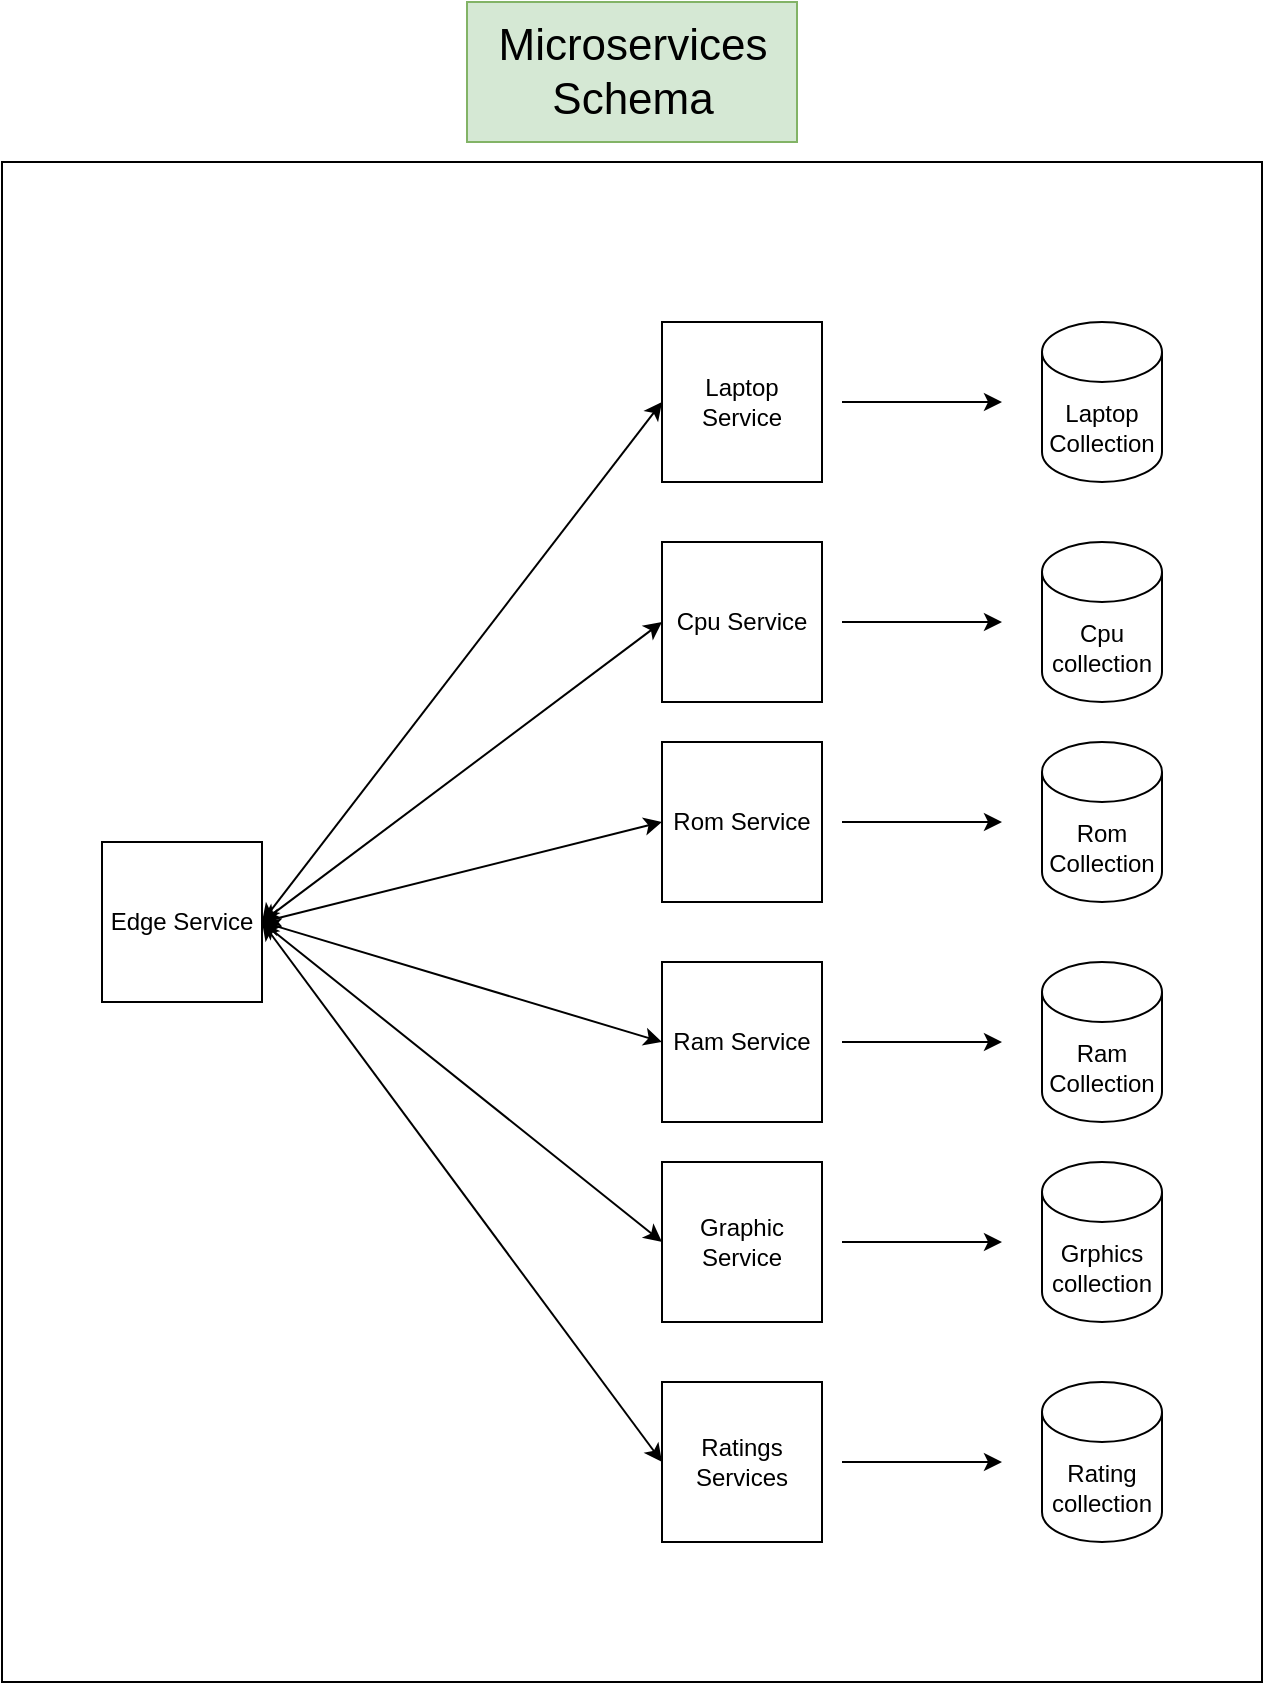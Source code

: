 <mxfile version="15.7.0" type="device"><diagram id="sYYXP0cVDiPMSsx6dGpI" name="Page-1"><mxGraphModel dx="1422" dy="705" grid="1" gridSize="10" guides="1" tooltips="1" connect="1" arrows="1" fold="1" page="1" pageScale="1" pageWidth="827" pageHeight="1169" math="0" shadow="0"><root><mxCell id="0"/><mxCell id="1" parent="0"/><mxCell id="X-9O9LYYtuCQq6kOH5k6-28" value="" style="rounded=0;whiteSpace=wrap;html=1;" vertex="1" parent="1"><mxGeometry x="220" y="120" width="630" height="760" as="geometry"/></mxCell><mxCell id="X-9O9LYYtuCQq6kOH5k6-1" value="Laptop Service" style="whiteSpace=wrap;html=1;aspect=fixed;" vertex="1" parent="1"><mxGeometry x="550" y="200" width="80" height="80" as="geometry"/></mxCell><mxCell id="X-9O9LYYtuCQq6kOH5k6-2" value="" style="endArrow=classic;html=1;rounded=0;" edge="1" parent="1"><mxGeometry width="50" height="50" relative="1" as="geometry"><mxPoint x="640" y="240" as="sourcePoint"/><mxPoint x="720" y="240" as="targetPoint"/></mxGeometry></mxCell><mxCell id="X-9O9LYYtuCQq6kOH5k6-3" value="Laptop Collection" style="shape=cylinder3;whiteSpace=wrap;html=1;boundedLbl=1;backgroundOutline=1;size=15;" vertex="1" parent="1"><mxGeometry x="740" y="200" width="60" height="80" as="geometry"/></mxCell><mxCell id="X-9O9LYYtuCQq6kOH5k6-4" value="Laptop Service" style="whiteSpace=wrap;html=1;aspect=fixed;" vertex="1" parent="1"><mxGeometry x="550" y="200" width="80" height="80" as="geometry"/></mxCell><mxCell id="X-9O9LYYtuCQq6kOH5k6-5" value="" style="endArrow=classic;html=1;rounded=0;" edge="1" parent="1"><mxGeometry width="50" height="50" relative="1" as="geometry"><mxPoint x="640" y="350" as="sourcePoint"/><mxPoint x="720" y="350" as="targetPoint"/></mxGeometry></mxCell><mxCell id="X-9O9LYYtuCQq6kOH5k6-6" value="Cpu collection" style="shape=cylinder3;whiteSpace=wrap;html=1;boundedLbl=1;backgroundOutline=1;size=15;" vertex="1" parent="1"><mxGeometry x="740" y="310" width="60" height="80" as="geometry"/></mxCell><mxCell id="X-9O9LYYtuCQq6kOH5k6-7" value="Cpu Service" style="whiteSpace=wrap;html=1;aspect=fixed;" vertex="1" parent="1"><mxGeometry x="550" y="310" width="80" height="80" as="geometry"/></mxCell><mxCell id="X-9O9LYYtuCQq6kOH5k6-8" value="" style="endArrow=classic;html=1;rounded=0;" edge="1" parent="1"><mxGeometry width="50" height="50" relative="1" as="geometry"><mxPoint x="640" y="450" as="sourcePoint"/><mxPoint x="720" y="450" as="targetPoint"/></mxGeometry></mxCell><mxCell id="X-9O9LYYtuCQq6kOH5k6-9" value="Rom Collection" style="shape=cylinder3;whiteSpace=wrap;html=1;boundedLbl=1;backgroundOutline=1;size=15;" vertex="1" parent="1"><mxGeometry x="740" y="410" width="60" height="80" as="geometry"/></mxCell><mxCell id="X-9O9LYYtuCQq6kOH5k6-10" value="Rom Service" style="whiteSpace=wrap;html=1;aspect=fixed;" vertex="1" parent="1"><mxGeometry x="550" y="410" width="80" height="80" as="geometry"/></mxCell><mxCell id="X-9O9LYYtuCQq6kOH5k6-11" value="" style="endArrow=classic;html=1;rounded=0;" edge="1" parent="1"><mxGeometry width="50" height="50" relative="1" as="geometry"><mxPoint x="640" y="560" as="sourcePoint"/><mxPoint x="720" y="560" as="targetPoint"/></mxGeometry></mxCell><mxCell id="X-9O9LYYtuCQq6kOH5k6-12" value="Ram Collection" style="shape=cylinder3;whiteSpace=wrap;html=1;boundedLbl=1;backgroundOutline=1;size=15;" vertex="1" parent="1"><mxGeometry x="740" y="520" width="60" height="80" as="geometry"/></mxCell><mxCell id="X-9O9LYYtuCQq6kOH5k6-13" value="Ram Service" style="whiteSpace=wrap;html=1;aspect=fixed;" vertex="1" parent="1"><mxGeometry x="550" y="520" width="80" height="80" as="geometry"/></mxCell><mxCell id="X-9O9LYYtuCQq6kOH5k6-14" value="" style="endArrow=classic;html=1;rounded=0;" edge="1" parent="1"><mxGeometry width="50" height="50" relative="1" as="geometry"><mxPoint x="640" y="660" as="sourcePoint"/><mxPoint x="720" y="660" as="targetPoint"/></mxGeometry></mxCell><mxCell id="X-9O9LYYtuCQq6kOH5k6-15" value="Grphics collection" style="shape=cylinder3;whiteSpace=wrap;html=1;boundedLbl=1;backgroundOutline=1;size=15;" vertex="1" parent="1"><mxGeometry x="740" y="620" width="60" height="80" as="geometry"/></mxCell><mxCell id="X-9O9LYYtuCQq6kOH5k6-16" value="Graphic Service" style="whiteSpace=wrap;html=1;aspect=fixed;" vertex="1" parent="1"><mxGeometry x="550" y="620" width="80" height="80" as="geometry"/></mxCell><mxCell id="X-9O9LYYtuCQq6kOH5k6-17" value="" style="endArrow=classic;html=1;rounded=0;" edge="1" parent="1"><mxGeometry width="50" height="50" relative="1" as="geometry"><mxPoint x="640" y="770" as="sourcePoint"/><mxPoint x="720" y="770" as="targetPoint"/></mxGeometry></mxCell><mxCell id="X-9O9LYYtuCQq6kOH5k6-18" value="Rating collection" style="shape=cylinder3;whiteSpace=wrap;html=1;boundedLbl=1;backgroundOutline=1;size=15;" vertex="1" parent="1"><mxGeometry x="740" y="730" width="60" height="80" as="geometry"/></mxCell><mxCell id="X-9O9LYYtuCQq6kOH5k6-19" value="Ratings Services" style="whiteSpace=wrap;html=1;aspect=fixed;" vertex="1" parent="1"><mxGeometry x="550" y="730" width="80" height="80" as="geometry"/></mxCell><mxCell id="X-9O9LYYtuCQq6kOH5k6-20" value="Edge Service" style="whiteSpace=wrap;html=1;aspect=fixed;" vertex="1" parent="1"><mxGeometry x="270" y="460" width="80" height="80" as="geometry"/></mxCell><mxCell id="X-9O9LYYtuCQq6kOH5k6-21" value="" style="endArrow=classic;startArrow=classic;html=1;rounded=0;exitX=1;exitY=0.5;exitDx=0;exitDy=0;entryX=0;entryY=0.5;entryDx=0;entryDy=0;entryPerimeter=0;" edge="1" parent="1" source="X-9O9LYYtuCQq6kOH5k6-20" target="X-9O9LYYtuCQq6kOH5k6-4"><mxGeometry width="50" height="50" relative="1" as="geometry"><mxPoint x="390" y="470" as="sourcePoint"/><mxPoint x="440" y="420" as="targetPoint"/></mxGeometry></mxCell><mxCell id="X-9O9LYYtuCQq6kOH5k6-22" value="" style="endArrow=classic;startArrow=classic;html=1;rounded=0;exitX=1;exitY=0.5;exitDx=0;exitDy=0;entryX=0;entryY=0.5;entryDx=0;entryDy=0;" edge="1" parent="1" source="X-9O9LYYtuCQq6kOH5k6-20" target="X-9O9LYYtuCQq6kOH5k6-7"><mxGeometry width="50" height="50" relative="1" as="geometry"><mxPoint x="360" y="510" as="sourcePoint"/><mxPoint x="560" y="250" as="targetPoint"/></mxGeometry></mxCell><mxCell id="X-9O9LYYtuCQq6kOH5k6-23" value="" style="endArrow=classic;startArrow=classic;html=1;rounded=0;exitX=1;exitY=0.5;exitDx=0;exitDy=0;entryX=0;entryY=0.5;entryDx=0;entryDy=0;" edge="1" parent="1" source="X-9O9LYYtuCQq6kOH5k6-20" target="X-9O9LYYtuCQq6kOH5k6-10"><mxGeometry width="50" height="50" relative="1" as="geometry"><mxPoint x="320" y="740" as="sourcePoint"/><mxPoint x="520" y="480" as="targetPoint"/></mxGeometry></mxCell><mxCell id="X-9O9LYYtuCQq6kOH5k6-24" value="" style="endArrow=classic;startArrow=classic;html=1;rounded=0;exitX=1;exitY=0.5;exitDx=0;exitDy=0;entryX=0;entryY=0.5;entryDx=0;entryDy=0;" edge="1" parent="1" source="X-9O9LYYtuCQq6kOH5k6-20" target="X-9O9LYYtuCQq6kOH5k6-19"><mxGeometry width="50" height="50" relative="1" as="geometry"><mxPoint x="-20" y="580" as="sourcePoint"/><mxPoint x="180" y="320" as="targetPoint"/></mxGeometry></mxCell><mxCell id="X-9O9LYYtuCQq6kOH5k6-25" value="" style="endArrow=classic;startArrow=classic;html=1;rounded=0;exitX=1;exitY=0.5;exitDx=0;exitDy=0;entryX=0;entryY=0.5;entryDx=0;entryDy=0;" edge="1" parent="1" source="X-9O9LYYtuCQq6kOH5k6-20" target="X-9O9LYYtuCQq6kOH5k6-16"><mxGeometry width="50" height="50" relative="1" as="geometry"><mxPoint x="330" y="900" as="sourcePoint"/><mxPoint x="530" y="640" as="targetPoint"/></mxGeometry></mxCell><mxCell id="X-9O9LYYtuCQq6kOH5k6-26" value="" style="endArrow=classic;startArrow=classic;html=1;rounded=0;exitX=1;exitY=0.5;exitDx=0;exitDy=0;entryX=0;entryY=0.5;entryDx=0;entryDy=0;" edge="1" parent="1" source="X-9O9LYYtuCQq6kOH5k6-20" target="X-9O9LYYtuCQq6kOH5k6-13"><mxGeometry width="50" height="50" relative="1" as="geometry"><mxPoint x="314" y="840" as="sourcePoint"/><mxPoint x="514" y="580" as="targetPoint"/></mxGeometry></mxCell><mxCell id="X-9O9LYYtuCQq6kOH5k6-29" value="Microservices Schema" style="text;html=1;strokeColor=#82b366;fillColor=#d5e8d4;align=center;verticalAlign=middle;whiteSpace=wrap;rounded=0;fontSize=22;" vertex="1" parent="1"><mxGeometry x="452.5" y="40" width="165" height="70" as="geometry"/></mxCell></root></mxGraphModel></diagram></mxfile>